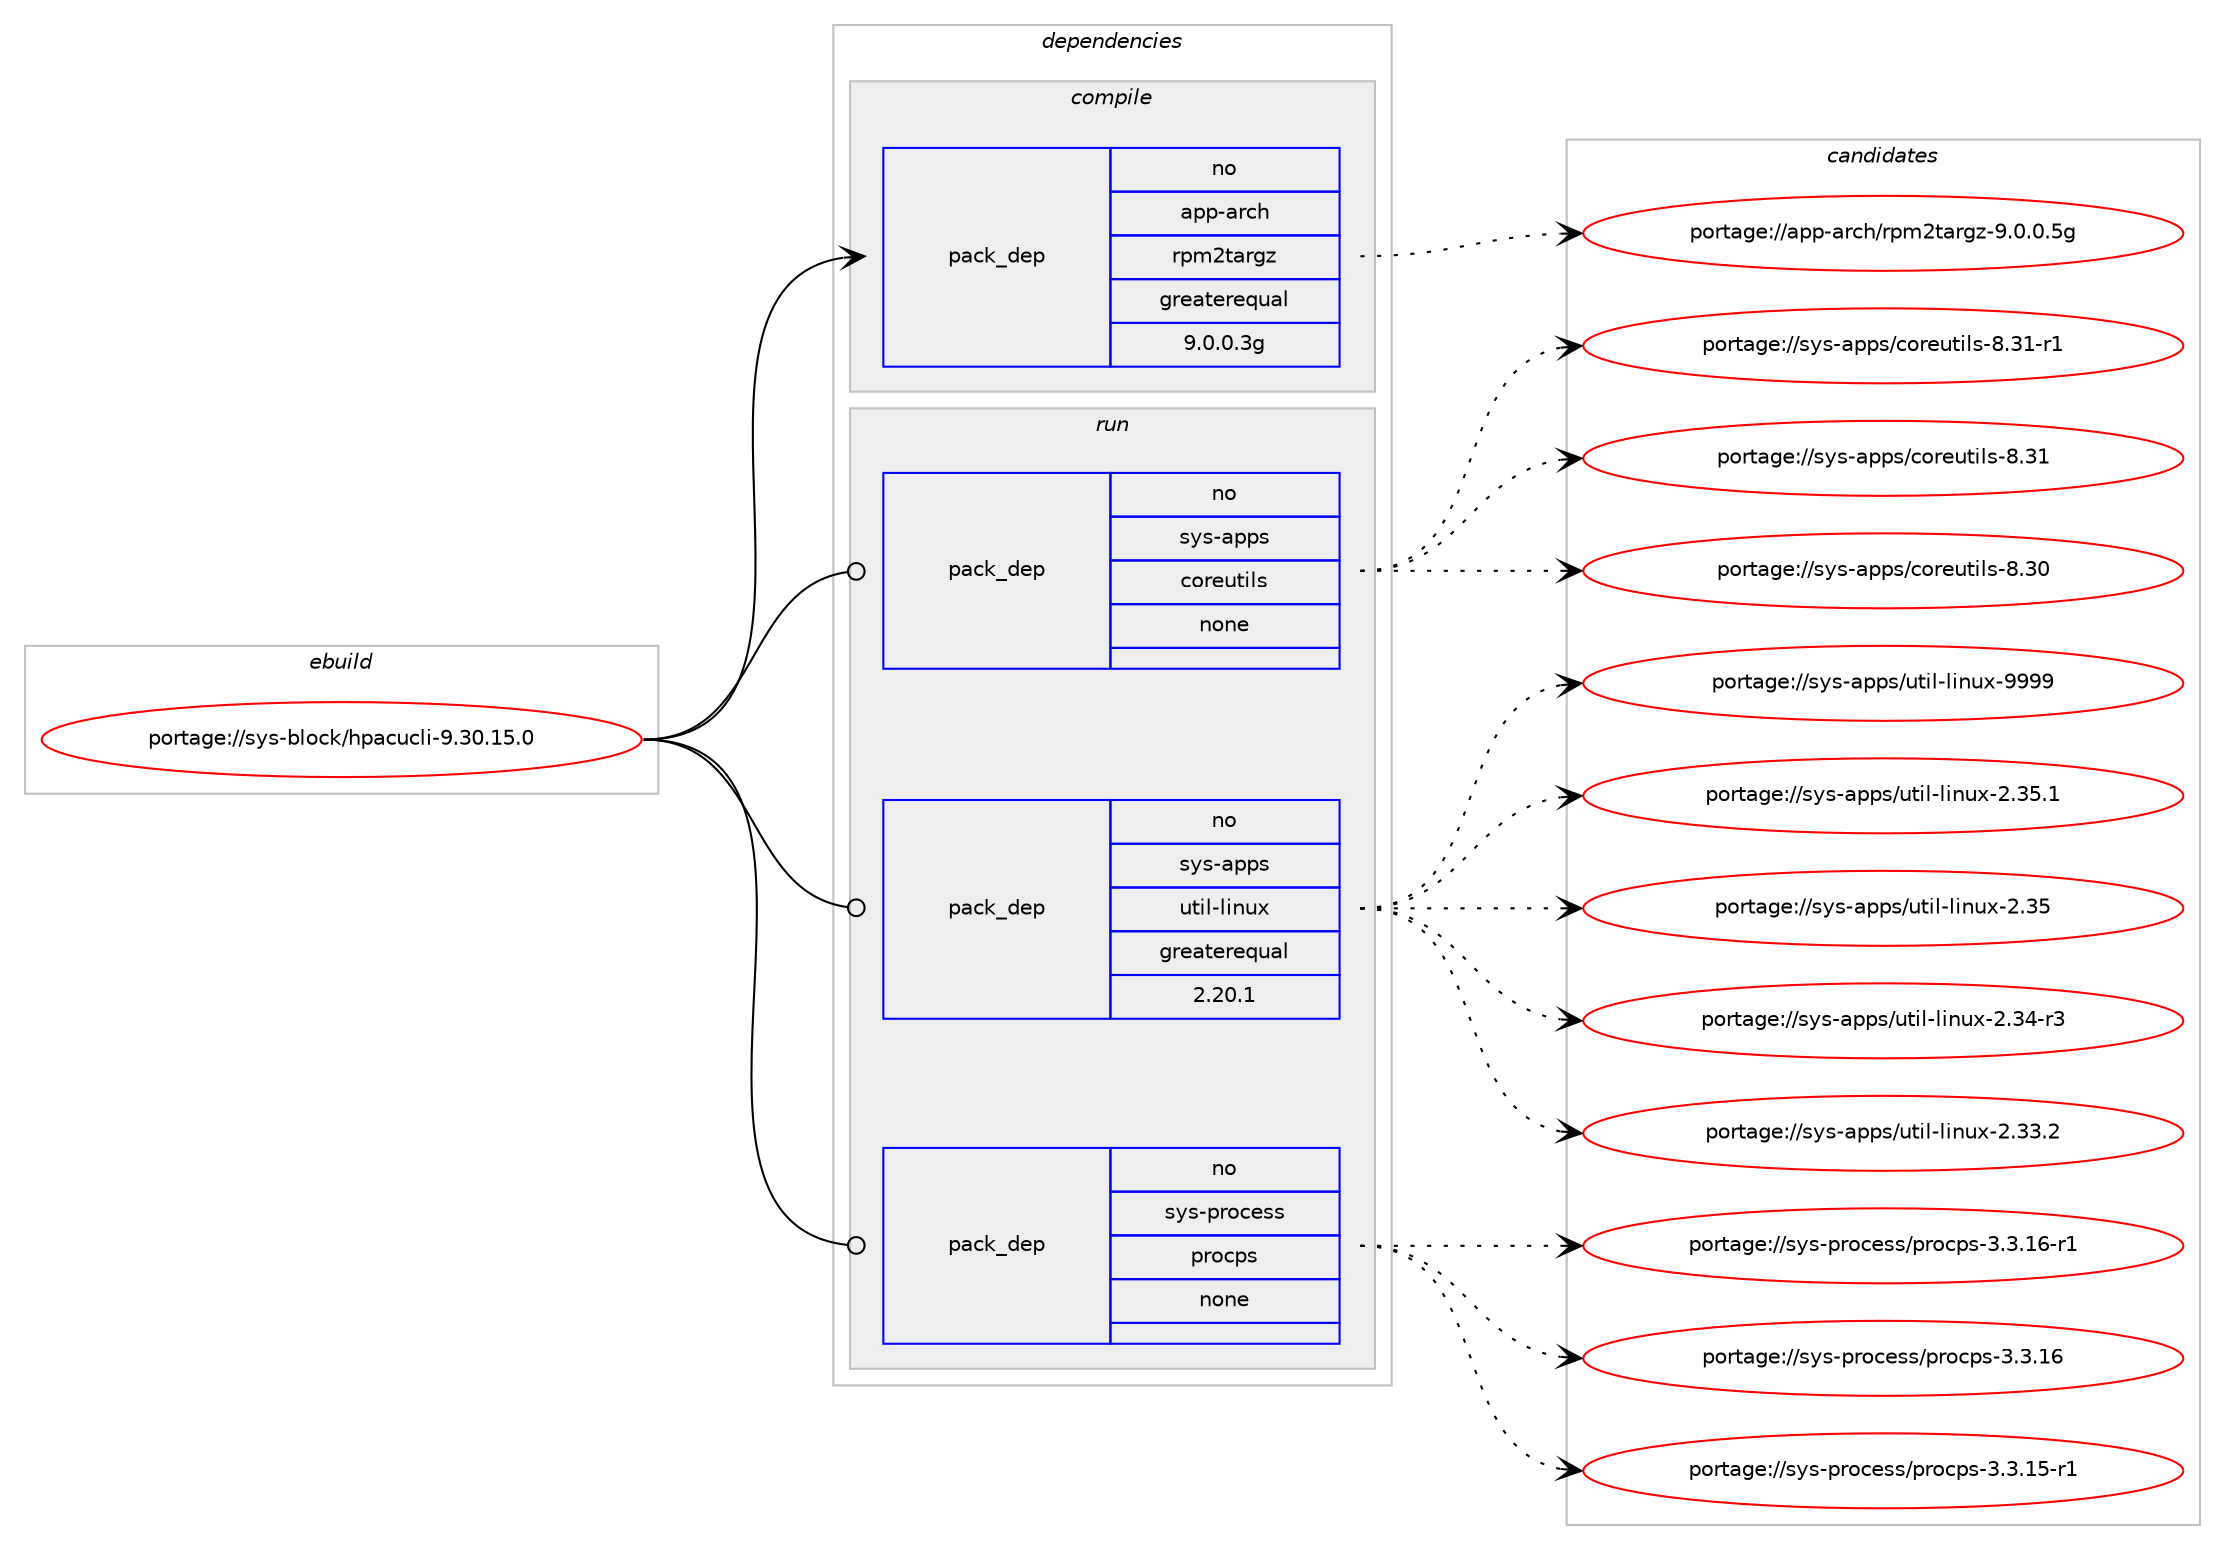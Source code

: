 digraph prolog {

# *************
# Graph options
# *************

newrank=true;
concentrate=true;
compound=true;
graph [rankdir=LR,fontname=Helvetica,fontsize=10,ranksep=1.5];#, ranksep=2.5, nodesep=0.2];
edge  [arrowhead=vee];
node  [fontname=Helvetica,fontsize=10];

# **********
# The ebuild
# **********

subgraph cluster_leftcol {
color=gray;
rank=same;
label=<<i>ebuild</i>>;
id [label="portage://sys-block/hpacucli-9.30.15.0", color=red, width=4, href="../sys-block/hpacucli-9.30.15.0.svg"];
}

# ****************
# The dependencies
# ****************

subgraph cluster_midcol {
color=gray;
label=<<i>dependencies</i>>;
subgraph cluster_compile {
fillcolor="#eeeeee";
style=filled;
label=<<i>compile</i>>;
subgraph pack44936 {
dependency57989 [label=<<TABLE BORDER="0" CELLBORDER="1" CELLSPACING="0" CELLPADDING="4" WIDTH="220"><TR><TD ROWSPAN="6" CELLPADDING="30">pack_dep</TD></TR><TR><TD WIDTH="110">no</TD></TR><TR><TD>app-arch</TD></TR><TR><TD>rpm2targz</TD></TR><TR><TD>greaterequal</TD></TR><TR><TD>9.0.0.3g</TD></TR></TABLE>>, shape=none, color=blue];
}
id:e -> dependency57989:w [weight=20,style="solid",arrowhead="vee"];
}
subgraph cluster_compileandrun {
fillcolor="#eeeeee";
style=filled;
label=<<i>compile and run</i>>;
}
subgraph cluster_run {
fillcolor="#eeeeee";
style=filled;
label=<<i>run</i>>;
subgraph pack44937 {
dependency57990 [label=<<TABLE BORDER="0" CELLBORDER="1" CELLSPACING="0" CELLPADDING="4" WIDTH="220"><TR><TD ROWSPAN="6" CELLPADDING="30">pack_dep</TD></TR><TR><TD WIDTH="110">no</TD></TR><TR><TD>sys-apps</TD></TR><TR><TD>coreutils</TD></TR><TR><TD>none</TD></TR><TR><TD></TD></TR></TABLE>>, shape=none, color=blue];
}
id:e -> dependency57990:w [weight=20,style="solid",arrowhead="odot"];
subgraph pack44938 {
dependency57991 [label=<<TABLE BORDER="0" CELLBORDER="1" CELLSPACING="0" CELLPADDING="4" WIDTH="220"><TR><TD ROWSPAN="6" CELLPADDING="30">pack_dep</TD></TR><TR><TD WIDTH="110">no</TD></TR><TR><TD>sys-apps</TD></TR><TR><TD>util-linux</TD></TR><TR><TD>greaterequal</TD></TR><TR><TD>2.20.1</TD></TR></TABLE>>, shape=none, color=blue];
}
id:e -> dependency57991:w [weight=20,style="solid",arrowhead="odot"];
subgraph pack44939 {
dependency57992 [label=<<TABLE BORDER="0" CELLBORDER="1" CELLSPACING="0" CELLPADDING="4" WIDTH="220"><TR><TD ROWSPAN="6" CELLPADDING="30">pack_dep</TD></TR><TR><TD WIDTH="110">no</TD></TR><TR><TD>sys-process</TD></TR><TR><TD>procps</TD></TR><TR><TD>none</TD></TR><TR><TD></TD></TR></TABLE>>, shape=none, color=blue];
}
id:e -> dependency57992:w [weight=20,style="solid",arrowhead="odot"];
}
}

# **************
# The candidates
# **************

subgraph cluster_choices {
rank=same;
color=gray;
label=<<i>candidates</i>>;

subgraph choice44936 {
color=black;
nodesep=1;
choice971121124597114991044711411210950116971141031224557464846484653103 [label="portage://app-arch/rpm2targz-9.0.0.5g", color=red, width=4,href="../app-arch/rpm2targz-9.0.0.5g.svg"];
dependency57989:e -> choice971121124597114991044711411210950116971141031224557464846484653103:w [style=dotted,weight="100"];
}
subgraph choice44937 {
color=black;
nodesep=1;
choice1151211154597112112115479911111410111711610510811545564651494511449 [label="portage://sys-apps/coreutils-8.31-r1", color=red, width=4,href="../sys-apps/coreutils-8.31-r1.svg"];
choice115121115459711211211547991111141011171161051081154556465149 [label="portage://sys-apps/coreutils-8.31", color=red, width=4,href="../sys-apps/coreutils-8.31.svg"];
choice115121115459711211211547991111141011171161051081154556465148 [label="portage://sys-apps/coreutils-8.30", color=red, width=4,href="../sys-apps/coreutils-8.30.svg"];
dependency57990:e -> choice1151211154597112112115479911111410111711610510811545564651494511449:w [style=dotted,weight="100"];
dependency57990:e -> choice115121115459711211211547991111141011171161051081154556465149:w [style=dotted,weight="100"];
dependency57990:e -> choice115121115459711211211547991111141011171161051081154556465148:w [style=dotted,weight="100"];
}
subgraph choice44938 {
color=black;
nodesep=1;
choice115121115459711211211547117116105108451081051101171204557575757 [label="portage://sys-apps/util-linux-9999", color=red, width=4,href="../sys-apps/util-linux-9999.svg"];
choice1151211154597112112115471171161051084510810511011712045504651534649 [label="portage://sys-apps/util-linux-2.35.1", color=red, width=4,href="../sys-apps/util-linux-2.35.1.svg"];
choice115121115459711211211547117116105108451081051101171204550465153 [label="portage://sys-apps/util-linux-2.35", color=red, width=4,href="../sys-apps/util-linux-2.35.svg"];
choice1151211154597112112115471171161051084510810511011712045504651524511451 [label="portage://sys-apps/util-linux-2.34-r3", color=red, width=4,href="../sys-apps/util-linux-2.34-r3.svg"];
choice1151211154597112112115471171161051084510810511011712045504651514650 [label="portage://sys-apps/util-linux-2.33.2", color=red, width=4,href="../sys-apps/util-linux-2.33.2.svg"];
dependency57991:e -> choice115121115459711211211547117116105108451081051101171204557575757:w [style=dotted,weight="100"];
dependency57991:e -> choice1151211154597112112115471171161051084510810511011712045504651534649:w [style=dotted,weight="100"];
dependency57991:e -> choice115121115459711211211547117116105108451081051101171204550465153:w [style=dotted,weight="100"];
dependency57991:e -> choice1151211154597112112115471171161051084510810511011712045504651524511451:w [style=dotted,weight="100"];
dependency57991:e -> choice1151211154597112112115471171161051084510810511011712045504651514650:w [style=dotted,weight="100"];
}
subgraph choice44939 {
color=black;
nodesep=1;
choice11512111545112114111991011151154711211411199112115455146514649544511449 [label="portage://sys-process/procps-3.3.16-r1", color=red, width=4,href="../sys-process/procps-3.3.16-r1.svg"];
choice1151211154511211411199101115115471121141119911211545514651464954 [label="portage://sys-process/procps-3.3.16", color=red, width=4,href="../sys-process/procps-3.3.16.svg"];
choice11512111545112114111991011151154711211411199112115455146514649534511449 [label="portage://sys-process/procps-3.3.15-r1", color=red, width=4,href="../sys-process/procps-3.3.15-r1.svg"];
dependency57992:e -> choice11512111545112114111991011151154711211411199112115455146514649544511449:w [style=dotted,weight="100"];
dependency57992:e -> choice1151211154511211411199101115115471121141119911211545514651464954:w [style=dotted,weight="100"];
dependency57992:e -> choice11512111545112114111991011151154711211411199112115455146514649534511449:w [style=dotted,weight="100"];
}
}

}

